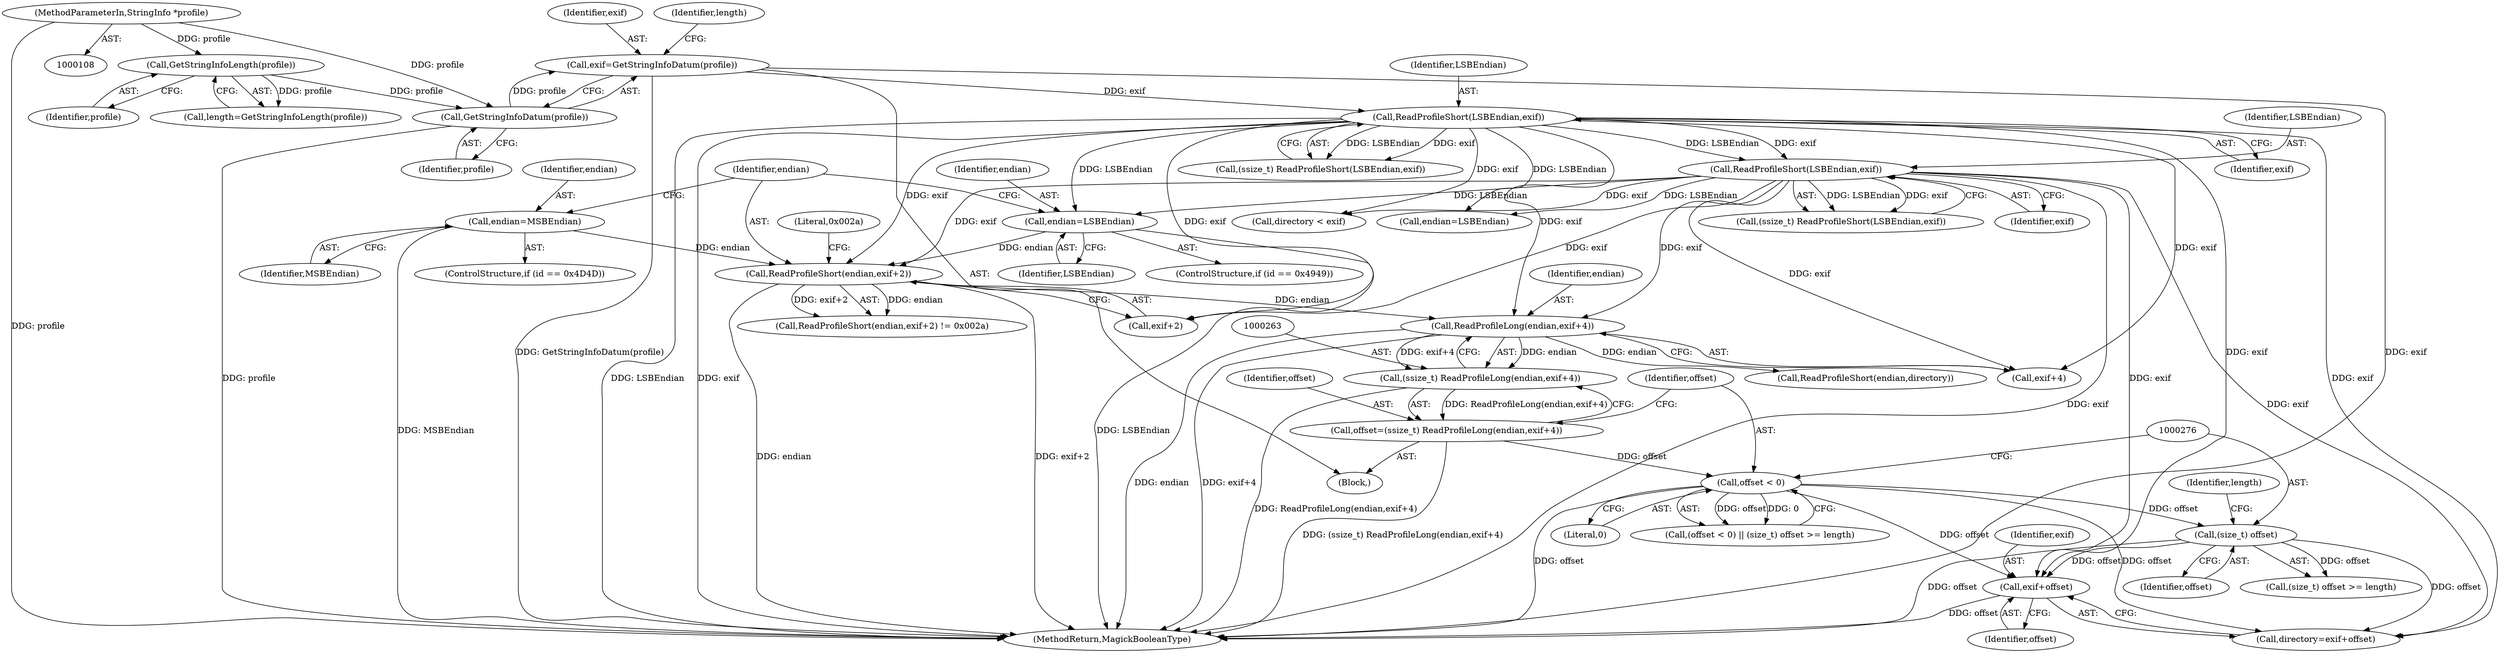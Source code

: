 digraph "0_ImageMagick_a7bb158b7bedd1449a34432feb3a67c8f1873bfa@pointer" {
"1000283" [label="(Call,exif+offset)"];
"1000226" [label="(Call,ReadProfileShort(LSBEndian,exif))"];
"1000144" [label="(Call,ReadProfileShort(LSBEndian,exif))"];
"1000130" [label="(Call,exif=GetStringInfoDatum(profile))"];
"1000132" [label="(Call,GetStringInfoDatum(profile))"];
"1000128" [label="(Call,GetStringInfoLength(profile))"];
"1000110" [label="(MethodParameterIn,StringInfo *profile)"];
"1000275" [label="(Call,(size_t) offset)"];
"1000271" [label="(Call,offset < 0)"];
"1000260" [label="(Call,offset=(ssize_t) ReadProfileLong(endian,exif+4))"];
"1000262" [label="(Call,(ssize_t) ReadProfileLong(endian,exif+4))"];
"1000264" [label="(Call,ReadProfileLong(endian,exif+4))"];
"1000252" [label="(Call,ReadProfileShort(endian,exif+2))"];
"1000236" [label="(Call,endian=LSBEndian)"];
"1000244" [label="(Call,endian=MSBEndian)"];
"1000131" [label="(Identifier,exif)"];
"1000136" [label="(Identifier,length)"];
"1000285" [label="(Identifier,offset)"];
"1000261" [label="(Identifier,offset)"];
"1000330" [label="(Call,ReadProfileShort(endian,directory))"];
"1000146" [label="(Identifier,exif)"];
"1000111" [label="(Block,)"];
"1000228" [label="(Identifier,exif)"];
"1000254" [label="(Call,exif+2)"];
"1000110" [label="(MethodParameterIn,StringInfo *profile)"];
"1000133" [label="(Identifier,profile)"];
"1000144" [label="(Call,ReadProfileShort(LSBEndian,exif))"];
"1000237" [label="(Identifier,endian)"];
"1000271" [label="(Call,offset < 0)"];
"1000284" [label="(Identifier,exif)"];
"1000226" [label="(Call,ReadProfileShort(LSBEndian,exif))"];
"1000129" [label="(Identifier,profile)"];
"1000240" [label="(ControlStructure,if (id == 0x4D4D))"];
"1000272" [label="(Identifier,offset)"];
"1000281" [label="(Call,directory=exif+offset)"];
"1000142" [label="(Call,(ssize_t) ReadProfileShort(LSBEndian,exif))"];
"1000253" [label="(Identifier,endian)"];
"1000317" [label="(Call,directory < exif)"];
"1000232" [label="(ControlStructure,if (id == 0x4949))"];
"1000238" [label="(Identifier,LSBEndian)"];
"1000278" [label="(Identifier,length)"];
"1000246" [label="(Identifier,MSBEndian)"];
"1000252" [label="(Call,ReadProfileShort(endian,exif+2))"];
"1000227" [label="(Identifier,LSBEndian)"];
"1000130" [label="(Call,exif=GetStringInfoDatum(profile))"];
"1000245" [label="(Identifier,endian)"];
"1000283" [label="(Call,exif+offset)"];
"1000128" [label="(Call,GetStringInfoLength(profile))"];
"1000236" [label="(Call,endian=LSBEndian)"];
"1000132" [label="(Call,GetStringInfoDatum(profile))"];
"1000260" [label="(Call,offset=(ssize_t) ReadProfileLong(endian,exif+4))"];
"1000262" [label="(Call,(ssize_t) ReadProfileLong(endian,exif+4))"];
"1000257" [label="(Literal,0x002a)"];
"1000273" [label="(Literal,0)"];
"1000270" [label="(Call,(offset < 0) || (size_t) offset >= length)"];
"1000277" [label="(Identifier,offset)"];
"1000274" [label="(Call,(size_t) offset >= length)"];
"1000264" [label="(Call,ReadProfileLong(endian,exif+4))"];
"1000229" [label="(Call,endian=LSBEndian)"];
"1000251" [label="(Call,ReadProfileShort(endian,exif+2) != 0x002a)"];
"1000244" [label="(Call,endian=MSBEndian)"];
"1000265" [label="(Identifier,endian)"];
"1000275" [label="(Call,(size_t) offset)"];
"1000224" [label="(Call,(ssize_t) ReadProfileShort(LSBEndian,exif))"];
"1000713" [label="(MethodReturn,MagickBooleanType)"];
"1000126" [label="(Call,length=GetStringInfoLength(profile))"];
"1000145" [label="(Identifier,LSBEndian)"];
"1000266" [label="(Call,exif+4)"];
"1000283" -> "1000281"  [label="AST: "];
"1000283" -> "1000285"  [label="CFG: "];
"1000284" -> "1000283"  [label="AST: "];
"1000285" -> "1000283"  [label="AST: "];
"1000281" -> "1000283"  [label="CFG: "];
"1000283" -> "1000713"  [label="DDG: offset"];
"1000226" -> "1000283"  [label="DDG: exif"];
"1000144" -> "1000283"  [label="DDG: exif"];
"1000275" -> "1000283"  [label="DDG: offset"];
"1000271" -> "1000283"  [label="DDG: offset"];
"1000226" -> "1000224"  [label="AST: "];
"1000226" -> "1000228"  [label="CFG: "];
"1000227" -> "1000226"  [label="AST: "];
"1000228" -> "1000226"  [label="AST: "];
"1000224" -> "1000226"  [label="CFG: "];
"1000226" -> "1000713"  [label="DDG: exif"];
"1000226" -> "1000224"  [label="DDG: LSBEndian"];
"1000226" -> "1000224"  [label="DDG: exif"];
"1000144" -> "1000226"  [label="DDG: LSBEndian"];
"1000144" -> "1000226"  [label="DDG: exif"];
"1000226" -> "1000229"  [label="DDG: LSBEndian"];
"1000226" -> "1000236"  [label="DDG: LSBEndian"];
"1000226" -> "1000252"  [label="DDG: exif"];
"1000226" -> "1000254"  [label="DDG: exif"];
"1000226" -> "1000264"  [label="DDG: exif"];
"1000226" -> "1000266"  [label="DDG: exif"];
"1000226" -> "1000281"  [label="DDG: exif"];
"1000226" -> "1000317"  [label="DDG: exif"];
"1000144" -> "1000142"  [label="AST: "];
"1000144" -> "1000146"  [label="CFG: "];
"1000145" -> "1000144"  [label="AST: "];
"1000146" -> "1000144"  [label="AST: "];
"1000142" -> "1000144"  [label="CFG: "];
"1000144" -> "1000713"  [label="DDG: LSBEndian"];
"1000144" -> "1000713"  [label="DDG: exif"];
"1000144" -> "1000142"  [label="DDG: LSBEndian"];
"1000144" -> "1000142"  [label="DDG: exif"];
"1000130" -> "1000144"  [label="DDG: exif"];
"1000144" -> "1000229"  [label="DDG: LSBEndian"];
"1000144" -> "1000236"  [label="DDG: LSBEndian"];
"1000144" -> "1000252"  [label="DDG: exif"];
"1000144" -> "1000254"  [label="DDG: exif"];
"1000144" -> "1000264"  [label="DDG: exif"];
"1000144" -> "1000266"  [label="DDG: exif"];
"1000144" -> "1000281"  [label="DDG: exif"];
"1000144" -> "1000317"  [label="DDG: exif"];
"1000130" -> "1000111"  [label="AST: "];
"1000130" -> "1000132"  [label="CFG: "];
"1000131" -> "1000130"  [label="AST: "];
"1000132" -> "1000130"  [label="AST: "];
"1000136" -> "1000130"  [label="CFG: "];
"1000130" -> "1000713"  [label="DDG: GetStringInfoDatum(profile)"];
"1000130" -> "1000713"  [label="DDG: exif"];
"1000132" -> "1000130"  [label="DDG: profile"];
"1000132" -> "1000133"  [label="CFG: "];
"1000133" -> "1000132"  [label="AST: "];
"1000132" -> "1000713"  [label="DDG: profile"];
"1000128" -> "1000132"  [label="DDG: profile"];
"1000110" -> "1000132"  [label="DDG: profile"];
"1000128" -> "1000126"  [label="AST: "];
"1000128" -> "1000129"  [label="CFG: "];
"1000129" -> "1000128"  [label="AST: "];
"1000126" -> "1000128"  [label="CFG: "];
"1000128" -> "1000126"  [label="DDG: profile"];
"1000110" -> "1000128"  [label="DDG: profile"];
"1000110" -> "1000108"  [label="AST: "];
"1000110" -> "1000713"  [label="DDG: profile"];
"1000275" -> "1000274"  [label="AST: "];
"1000275" -> "1000277"  [label="CFG: "];
"1000276" -> "1000275"  [label="AST: "];
"1000277" -> "1000275"  [label="AST: "];
"1000278" -> "1000275"  [label="CFG: "];
"1000275" -> "1000713"  [label="DDG: offset"];
"1000275" -> "1000274"  [label="DDG: offset"];
"1000271" -> "1000275"  [label="DDG: offset"];
"1000275" -> "1000281"  [label="DDG: offset"];
"1000271" -> "1000270"  [label="AST: "];
"1000271" -> "1000273"  [label="CFG: "];
"1000272" -> "1000271"  [label="AST: "];
"1000273" -> "1000271"  [label="AST: "];
"1000276" -> "1000271"  [label="CFG: "];
"1000270" -> "1000271"  [label="CFG: "];
"1000271" -> "1000713"  [label="DDG: offset"];
"1000271" -> "1000270"  [label="DDG: offset"];
"1000271" -> "1000270"  [label="DDG: 0"];
"1000260" -> "1000271"  [label="DDG: offset"];
"1000271" -> "1000281"  [label="DDG: offset"];
"1000260" -> "1000111"  [label="AST: "];
"1000260" -> "1000262"  [label="CFG: "];
"1000261" -> "1000260"  [label="AST: "];
"1000262" -> "1000260"  [label="AST: "];
"1000272" -> "1000260"  [label="CFG: "];
"1000260" -> "1000713"  [label="DDG: (ssize_t) ReadProfileLong(endian,exif+4)"];
"1000262" -> "1000260"  [label="DDG: ReadProfileLong(endian,exif+4)"];
"1000262" -> "1000264"  [label="CFG: "];
"1000263" -> "1000262"  [label="AST: "];
"1000264" -> "1000262"  [label="AST: "];
"1000262" -> "1000713"  [label="DDG: ReadProfileLong(endian,exif+4)"];
"1000264" -> "1000262"  [label="DDG: endian"];
"1000264" -> "1000262"  [label="DDG: exif+4"];
"1000264" -> "1000266"  [label="CFG: "];
"1000265" -> "1000264"  [label="AST: "];
"1000266" -> "1000264"  [label="AST: "];
"1000264" -> "1000713"  [label="DDG: endian"];
"1000264" -> "1000713"  [label="DDG: exif+4"];
"1000252" -> "1000264"  [label="DDG: endian"];
"1000264" -> "1000330"  [label="DDG: endian"];
"1000252" -> "1000251"  [label="AST: "];
"1000252" -> "1000254"  [label="CFG: "];
"1000253" -> "1000252"  [label="AST: "];
"1000254" -> "1000252"  [label="AST: "];
"1000257" -> "1000252"  [label="CFG: "];
"1000252" -> "1000713"  [label="DDG: endian"];
"1000252" -> "1000713"  [label="DDG: exif+2"];
"1000252" -> "1000251"  [label="DDG: endian"];
"1000252" -> "1000251"  [label="DDG: exif+2"];
"1000236" -> "1000252"  [label="DDG: endian"];
"1000244" -> "1000252"  [label="DDG: endian"];
"1000236" -> "1000232"  [label="AST: "];
"1000236" -> "1000238"  [label="CFG: "];
"1000237" -> "1000236"  [label="AST: "];
"1000238" -> "1000236"  [label="AST: "];
"1000253" -> "1000236"  [label="CFG: "];
"1000236" -> "1000713"  [label="DDG: LSBEndian"];
"1000244" -> "1000240"  [label="AST: "];
"1000244" -> "1000246"  [label="CFG: "];
"1000245" -> "1000244"  [label="AST: "];
"1000246" -> "1000244"  [label="AST: "];
"1000253" -> "1000244"  [label="CFG: "];
"1000244" -> "1000713"  [label="DDG: MSBEndian"];
}
